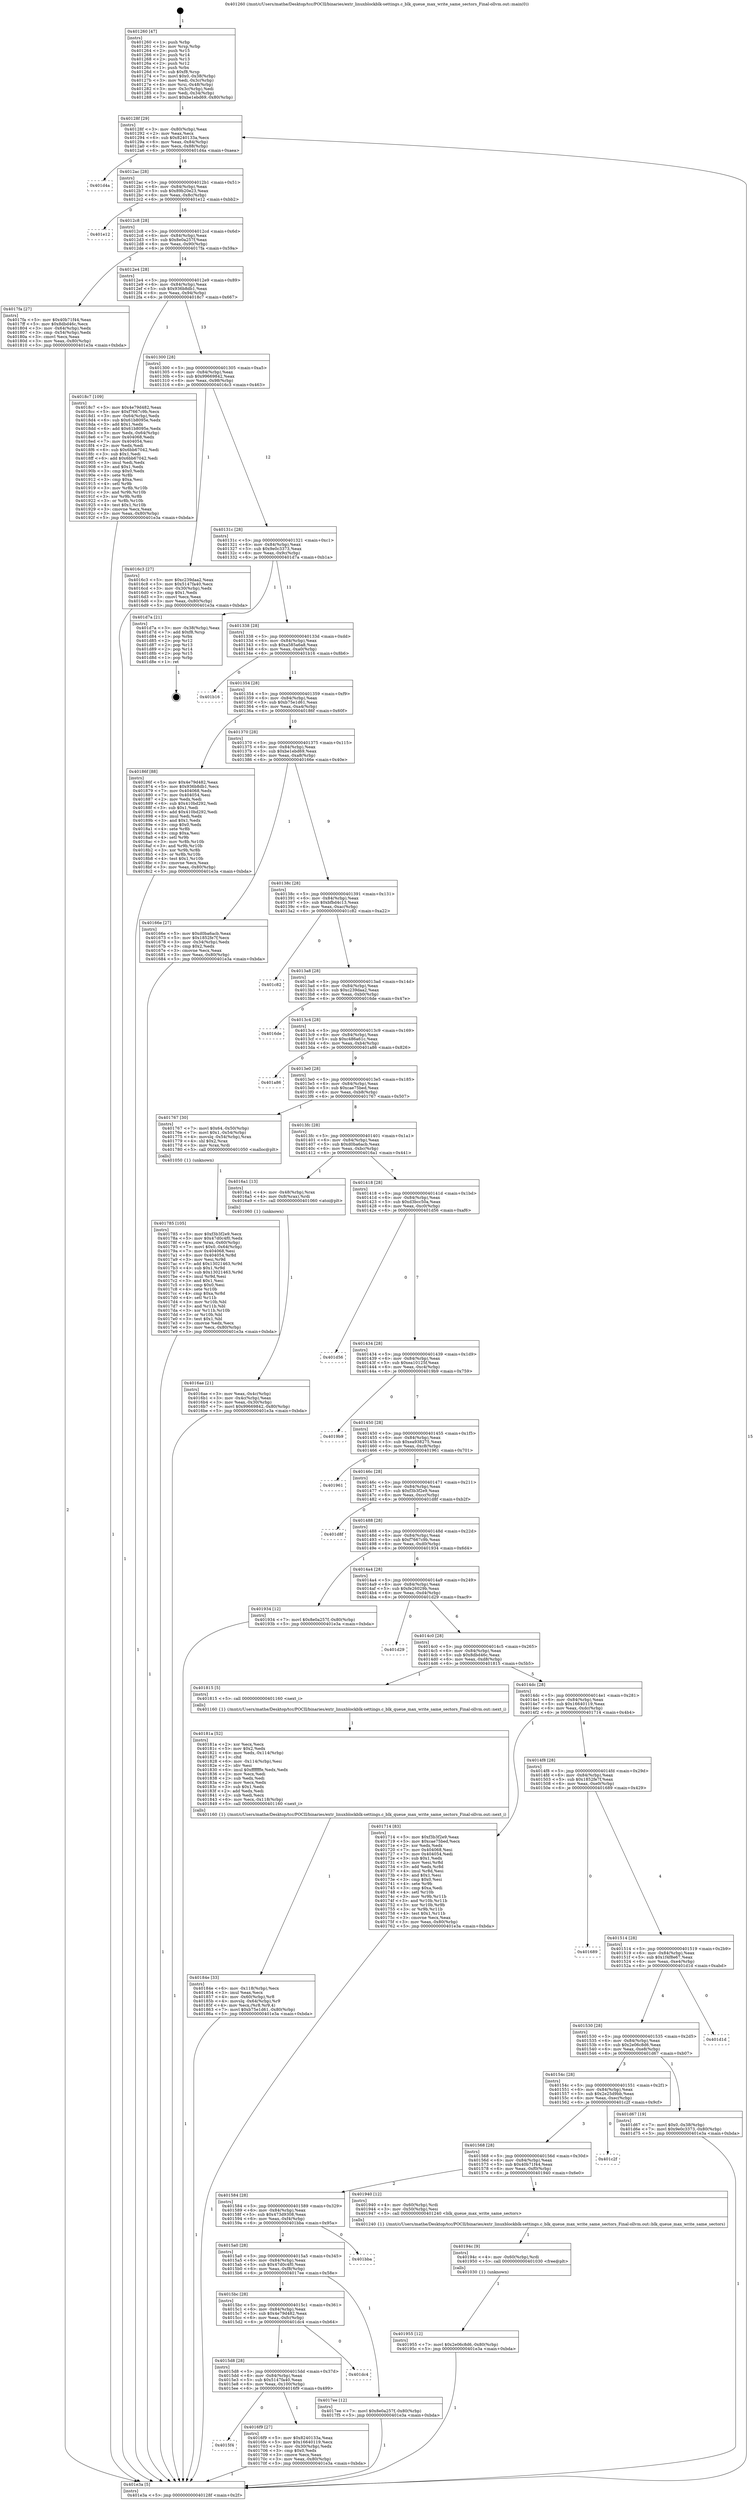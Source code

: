 digraph "0x401260" {
  label = "0x401260 (/mnt/c/Users/mathe/Desktop/tcc/POCII/binaries/extr_linuxblockblk-settings.c_blk_queue_max_write_same_sectors_Final-ollvm.out::main(0))"
  labelloc = "t"
  node[shape=record]

  Entry [label="",width=0.3,height=0.3,shape=circle,fillcolor=black,style=filled]
  "0x40128f" [label="{
     0x40128f [29]\l
     | [instrs]\l
     &nbsp;&nbsp;0x40128f \<+3\>: mov -0x80(%rbp),%eax\l
     &nbsp;&nbsp;0x401292 \<+2\>: mov %eax,%ecx\l
     &nbsp;&nbsp;0x401294 \<+6\>: sub $0x8240133a,%ecx\l
     &nbsp;&nbsp;0x40129a \<+6\>: mov %eax,-0x84(%rbp)\l
     &nbsp;&nbsp;0x4012a0 \<+6\>: mov %ecx,-0x88(%rbp)\l
     &nbsp;&nbsp;0x4012a6 \<+6\>: je 0000000000401d4a \<main+0xaea\>\l
  }"]
  "0x401d4a" [label="{
     0x401d4a\l
  }", style=dashed]
  "0x4012ac" [label="{
     0x4012ac [28]\l
     | [instrs]\l
     &nbsp;&nbsp;0x4012ac \<+5\>: jmp 00000000004012b1 \<main+0x51\>\l
     &nbsp;&nbsp;0x4012b1 \<+6\>: mov -0x84(%rbp),%eax\l
     &nbsp;&nbsp;0x4012b7 \<+5\>: sub $0x89b20e23,%eax\l
     &nbsp;&nbsp;0x4012bc \<+6\>: mov %eax,-0x8c(%rbp)\l
     &nbsp;&nbsp;0x4012c2 \<+6\>: je 0000000000401e12 \<main+0xbb2\>\l
  }"]
  Exit [label="",width=0.3,height=0.3,shape=circle,fillcolor=black,style=filled,peripheries=2]
  "0x401e12" [label="{
     0x401e12\l
  }", style=dashed]
  "0x4012c8" [label="{
     0x4012c8 [28]\l
     | [instrs]\l
     &nbsp;&nbsp;0x4012c8 \<+5\>: jmp 00000000004012cd \<main+0x6d\>\l
     &nbsp;&nbsp;0x4012cd \<+6\>: mov -0x84(%rbp),%eax\l
     &nbsp;&nbsp;0x4012d3 \<+5\>: sub $0x8e0a257f,%eax\l
     &nbsp;&nbsp;0x4012d8 \<+6\>: mov %eax,-0x90(%rbp)\l
     &nbsp;&nbsp;0x4012de \<+6\>: je 00000000004017fa \<main+0x59a\>\l
  }"]
  "0x401955" [label="{
     0x401955 [12]\l
     | [instrs]\l
     &nbsp;&nbsp;0x401955 \<+7\>: movl $0x2e06c8d6,-0x80(%rbp)\l
     &nbsp;&nbsp;0x40195c \<+5\>: jmp 0000000000401e3a \<main+0xbda\>\l
  }"]
  "0x4017fa" [label="{
     0x4017fa [27]\l
     | [instrs]\l
     &nbsp;&nbsp;0x4017fa \<+5\>: mov $0x40b71f44,%eax\l
     &nbsp;&nbsp;0x4017ff \<+5\>: mov $0x8dbd46c,%ecx\l
     &nbsp;&nbsp;0x401804 \<+3\>: mov -0x64(%rbp),%edx\l
     &nbsp;&nbsp;0x401807 \<+3\>: cmp -0x54(%rbp),%edx\l
     &nbsp;&nbsp;0x40180a \<+3\>: cmovl %ecx,%eax\l
     &nbsp;&nbsp;0x40180d \<+3\>: mov %eax,-0x80(%rbp)\l
     &nbsp;&nbsp;0x401810 \<+5\>: jmp 0000000000401e3a \<main+0xbda\>\l
  }"]
  "0x4012e4" [label="{
     0x4012e4 [28]\l
     | [instrs]\l
     &nbsp;&nbsp;0x4012e4 \<+5\>: jmp 00000000004012e9 \<main+0x89\>\l
     &nbsp;&nbsp;0x4012e9 \<+6\>: mov -0x84(%rbp),%eax\l
     &nbsp;&nbsp;0x4012ef \<+5\>: sub $0x936b8db1,%eax\l
     &nbsp;&nbsp;0x4012f4 \<+6\>: mov %eax,-0x94(%rbp)\l
     &nbsp;&nbsp;0x4012fa \<+6\>: je 00000000004018c7 \<main+0x667\>\l
  }"]
  "0x40194c" [label="{
     0x40194c [9]\l
     | [instrs]\l
     &nbsp;&nbsp;0x40194c \<+4\>: mov -0x60(%rbp),%rdi\l
     &nbsp;&nbsp;0x401950 \<+5\>: call 0000000000401030 \<free@plt\>\l
     | [calls]\l
     &nbsp;&nbsp;0x401030 \{1\} (unknown)\l
  }"]
  "0x4018c7" [label="{
     0x4018c7 [109]\l
     | [instrs]\l
     &nbsp;&nbsp;0x4018c7 \<+5\>: mov $0x4e79d482,%eax\l
     &nbsp;&nbsp;0x4018cc \<+5\>: mov $0xf7667c9b,%ecx\l
     &nbsp;&nbsp;0x4018d1 \<+3\>: mov -0x64(%rbp),%edx\l
     &nbsp;&nbsp;0x4018d4 \<+6\>: sub $0x61b8095e,%edx\l
     &nbsp;&nbsp;0x4018da \<+3\>: add $0x1,%edx\l
     &nbsp;&nbsp;0x4018dd \<+6\>: add $0x61b8095e,%edx\l
     &nbsp;&nbsp;0x4018e3 \<+3\>: mov %edx,-0x64(%rbp)\l
     &nbsp;&nbsp;0x4018e6 \<+7\>: mov 0x404068,%edx\l
     &nbsp;&nbsp;0x4018ed \<+7\>: mov 0x404054,%esi\l
     &nbsp;&nbsp;0x4018f4 \<+2\>: mov %edx,%edi\l
     &nbsp;&nbsp;0x4018f6 \<+6\>: sub $0x6bb67042,%edi\l
     &nbsp;&nbsp;0x4018fc \<+3\>: sub $0x1,%edi\l
     &nbsp;&nbsp;0x4018ff \<+6\>: add $0x6bb67042,%edi\l
     &nbsp;&nbsp;0x401905 \<+3\>: imul %edi,%edx\l
     &nbsp;&nbsp;0x401908 \<+3\>: and $0x1,%edx\l
     &nbsp;&nbsp;0x40190b \<+3\>: cmp $0x0,%edx\l
     &nbsp;&nbsp;0x40190e \<+4\>: sete %r8b\l
     &nbsp;&nbsp;0x401912 \<+3\>: cmp $0xa,%esi\l
     &nbsp;&nbsp;0x401915 \<+4\>: setl %r9b\l
     &nbsp;&nbsp;0x401919 \<+3\>: mov %r8b,%r10b\l
     &nbsp;&nbsp;0x40191c \<+3\>: and %r9b,%r10b\l
     &nbsp;&nbsp;0x40191f \<+3\>: xor %r9b,%r8b\l
     &nbsp;&nbsp;0x401922 \<+3\>: or %r8b,%r10b\l
     &nbsp;&nbsp;0x401925 \<+4\>: test $0x1,%r10b\l
     &nbsp;&nbsp;0x401929 \<+3\>: cmovne %ecx,%eax\l
     &nbsp;&nbsp;0x40192c \<+3\>: mov %eax,-0x80(%rbp)\l
     &nbsp;&nbsp;0x40192f \<+5\>: jmp 0000000000401e3a \<main+0xbda\>\l
  }"]
  "0x401300" [label="{
     0x401300 [28]\l
     | [instrs]\l
     &nbsp;&nbsp;0x401300 \<+5\>: jmp 0000000000401305 \<main+0xa5\>\l
     &nbsp;&nbsp;0x401305 \<+6\>: mov -0x84(%rbp),%eax\l
     &nbsp;&nbsp;0x40130b \<+5\>: sub $0x99669842,%eax\l
     &nbsp;&nbsp;0x401310 \<+6\>: mov %eax,-0x98(%rbp)\l
     &nbsp;&nbsp;0x401316 \<+6\>: je 00000000004016c3 \<main+0x463\>\l
  }"]
  "0x40184e" [label="{
     0x40184e [33]\l
     | [instrs]\l
     &nbsp;&nbsp;0x40184e \<+6\>: mov -0x118(%rbp),%ecx\l
     &nbsp;&nbsp;0x401854 \<+3\>: imul %eax,%ecx\l
     &nbsp;&nbsp;0x401857 \<+4\>: mov -0x60(%rbp),%r8\l
     &nbsp;&nbsp;0x40185b \<+4\>: movslq -0x64(%rbp),%r9\l
     &nbsp;&nbsp;0x40185f \<+4\>: mov %ecx,(%r8,%r9,4)\l
     &nbsp;&nbsp;0x401863 \<+7\>: movl $0xb75e1d61,-0x80(%rbp)\l
     &nbsp;&nbsp;0x40186a \<+5\>: jmp 0000000000401e3a \<main+0xbda\>\l
  }"]
  "0x4016c3" [label="{
     0x4016c3 [27]\l
     | [instrs]\l
     &nbsp;&nbsp;0x4016c3 \<+5\>: mov $0xc239daa2,%eax\l
     &nbsp;&nbsp;0x4016c8 \<+5\>: mov $0x5147fa40,%ecx\l
     &nbsp;&nbsp;0x4016cd \<+3\>: mov -0x30(%rbp),%edx\l
     &nbsp;&nbsp;0x4016d0 \<+3\>: cmp $0x1,%edx\l
     &nbsp;&nbsp;0x4016d3 \<+3\>: cmovl %ecx,%eax\l
     &nbsp;&nbsp;0x4016d6 \<+3\>: mov %eax,-0x80(%rbp)\l
     &nbsp;&nbsp;0x4016d9 \<+5\>: jmp 0000000000401e3a \<main+0xbda\>\l
  }"]
  "0x40131c" [label="{
     0x40131c [28]\l
     | [instrs]\l
     &nbsp;&nbsp;0x40131c \<+5\>: jmp 0000000000401321 \<main+0xc1\>\l
     &nbsp;&nbsp;0x401321 \<+6\>: mov -0x84(%rbp),%eax\l
     &nbsp;&nbsp;0x401327 \<+5\>: sub $0x9e0c3373,%eax\l
     &nbsp;&nbsp;0x40132c \<+6\>: mov %eax,-0x9c(%rbp)\l
     &nbsp;&nbsp;0x401332 \<+6\>: je 0000000000401d7a \<main+0xb1a\>\l
  }"]
  "0x40181a" [label="{
     0x40181a [52]\l
     | [instrs]\l
     &nbsp;&nbsp;0x40181a \<+2\>: xor %ecx,%ecx\l
     &nbsp;&nbsp;0x40181c \<+5\>: mov $0x2,%edx\l
     &nbsp;&nbsp;0x401821 \<+6\>: mov %edx,-0x114(%rbp)\l
     &nbsp;&nbsp;0x401827 \<+1\>: cltd\l
     &nbsp;&nbsp;0x401828 \<+6\>: mov -0x114(%rbp),%esi\l
     &nbsp;&nbsp;0x40182e \<+2\>: idiv %esi\l
     &nbsp;&nbsp;0x401830 \<+6\>: imul $0xfffffffe,%edx,%edx\l
     &nbsp;&nbsp;0x401836 \<+2\>: mov %ecx,%edi\l
     &nbsp;&nbsp;0x401838 \<+2\>: sub %edx,%edi\l
     &nbsp;&nbsp;0x40183a \<+2\>: mov %ecx,%edx\l
     &nbsp;&nbsp;0x40183c \<+3\>: sub $0x1,%edx\l
     &nbsp;&nbsp;0x40183f \<+2\>: add %edx,%edi\l
     &nbsp;&nbsp;0x401841 \<+2\>: sub %edi,%ecx\l
     &nbsp;&nbsp;0x401843 \<+6\>: mov %ecx,-0x118(%rbp)\l
     &nbsp;&nbsp;0x401849 \<+5\>: call 0000000000401160 \<next_i\>\l
     | [calls]\l
     &nbsp;&nbsp;0x401160 \{1\} (/mnt/c/Users/mathe/Desktop/tcc/POCII/binaries/extr_linuxblockblk-settings.c_blk_queue_max_write_same_sectors_Final-ollvm.out::next_i)\l
  }"]
  "0x401d7a" [label="{
     0x401d7a [21]\l
     | [instrs]\l
     &nbsp;&nbsp;0x401d7a \<+3\>: mov -0x38(%rbp),%eax\l
     &nbsp;&nbsp;0x401d7d \<+7\>: add $0xf8,%rsp\l
     &nbsp;&nbsp;0x401d84 \<+1\>: pop %rbx\l
     &nbsp;&nbsp;0x401d85 \<+2\>: pop %r12\l
     &nbsp;&nbsp;0x401d87 \<+2\>: pop %r13\l
     &nbsp;&nbsp;0x401d89 \<+2\>: pop %r14\l
     &nbsp;&nbsp;0x401d8b \<+2\>: pop %r15\l
     &nbsp;&nbsp;0x401d8d \<+1\>: pop %rbp\l
     &nbsp;&nbsp;0x401d8e \<+1\>: ret\l
  }"]
  "0x401338" [label="{
     0x401338 [28]\l
     | [instrs]\l
     &nbsp;&nbsp;0x401338 \<+5\>: jmp 000000000040133d \<main+0xdd\>\l
     &nbsp;&nbsp;0x40133d \<+6\>: mov -0x84(%rbp),%eax\l
     &nbsp;&nbsp;0x401343 \<+5\>: sub $0xa585a6a8,%eax\l
     &nbsp;&nbsp;0x401348 \<+6\>: mov %eax,-0xa0(%rbp)\l
     &nbsp;&nbsp;0x40134e \<+6\>: je 0000000000401b16 \<main+0x8b6\>\l
  }"]
  "0x401785" [label="{
     0x401785 [105]\l
     | [instrs]\l
     &nbsp;&nbsp;0x401785 \<+5\>: mov $0xf3b3f2e9,%ecx\l
     &nbsp;&nbsp;0x40178a \<+5\>: mov $0x47d0c4f0,%edx\l
     &nbsp;&nbsp;0x40178f \<+4\>: mov %rax,-0x60(%rbp)\l
     &nbsp;&nbsp;0x401793 \<+7\>: movl $0x0,-0x64(%rbp)\l
     &nbsp;&nbsp;0x40179a \<+7\>: mov 0x404068,%esi\l
     &nbsp;&nbsp;0x4017a1 \<+8\>: mov 0x404054,%r8d\l
     &nbsp;&nbsp;0x4017a9 \<+3\>: mov %esi,%r9d\l
     &nbsp;&nbsp;0x4017ac \<+7\>: add $0x13021463,%r9d\l
     &nbsp;&nbsp;0x4017b3 \<+4\>: sub $0x1,%r9d\l
     &nbsp;&nbsp;0x4017b7 \<+7\>: sub $0x13021463,%r9d\l
     &nbsp;&nbsp;0x4017be \<+4\>: imul %r9d,%esi\l
     &nbsp;&nbsp;0x4017c2 \<+3\>: and $0x1,%esi\l
     &nbsp;&nbsp;0x4017c5 \<+3\>: cmp $0x0,%esi\l
     &nbsp;&nbsp;0x4017c8 \<+4\>: sete %r10b\l
     &nbsp;&nbsp;0x4017cc \<+4\>: cmp $0xa,%r8d\l
     &nbsp;&nbsp;0x4017d0 \<+4\>: setl %r11b\l
     &nbsp;&nbsp;0x4017d4 \<+3\>: mov %r10b,%bl\l
     &nbsp;&nbsp;0x4017d7 \<+3\>: and %r11b,%bl\l
     &nbsp;&nbsp;0x4017da \<+3\>: xor %r11b,%r10b\l
     &nbsp;&nbsp;0x4017dd \<+3\>: or %r10b,%bl\l
     &nbsp;&nbsp;0x4017e0 \<+3\>: test $0x1,%bl\l
     &nbsp;&nbsp;0x4017e3 \<+3\>: cmovne %edx,%ecx\l
     &nbsp;&nbsp;0x4017e6 \<+3\>: mov %ecx,-0x80(%rbp)\l
     &nbsp;&nbsp;0x4017e9 \<+5\>: jmp 0000000000401e3a \<main+0xbda\>\l
  }"]
  "0x401b16" [label="{
     0x401b16\l
  }", style=dashed]
  "0x401354" [label="{
     0x401354 [28]\l
     | [instrs]\l
     &nbsp;&nbsp;0x401354 \<+5\>: jmp 0000000000401359 \<main+0xf9\>\l
     &nbsp;&nbsp;0x401359 \<+6\>: mov -0x84(%rbp),%eax\l
     &nbsp;&nbsp;0x40135f \<+5\>: sub $0xb75e1d61,%eax\l
     &nbsp;&nbsp;0x401364 \<+6\>: mov %eax,-0xa4(%rbp)\l
     &nbsp;&nbsp;0x40136a \<+6\>: je 000000000040186f \<main+0x60f\>\l
  }"]
  "0x4015f4" [label="{
     0x4015f4\l
  }", style=dashed]
  "0x40186f" [label="{
     0x40186f [88]\l
     | [instrs]\l
     &nbsp;&nbsp;0x40186f \<+5\>: mov $0x4e79d482,%eax\l
     &nbsp;&nbsp;0x401874 \<+5\>: mov $0x936b8db1,%ecx\l
     &nbsp;&nbsp;0x401879 \<+7\>: mov 0x404068,%edx\l
     &nbsp;&nbsp;0x401880 \<+7\>: mov 0x404054,%esi\l
     &nbsp;&nbsp;0x401887 \<+2\>: mov %edx,%edi\l
     &nbsp;&nbsp;0x401889 \<+6\>: sub $0x410bd292,%edi\l
     &nbsp;&nbsp;0x40188f \<+3\>: sub $0x1,%edi\l
     &nbsp;&nbsp;0x401892 \<+6\>: add $0x410bd292,%edi\l
     &nbsp;&nbsp;0x401898 \<+3\>: imul %edi,%edx\l
     &nbsp;&nbsp;0x40189b \<+3\>: and $0x1,%edx\l
     &nbsp;&nbsp;0x40189e \<+3\>: cmp $0x0,%edx\l
     &nbsp;&nbsp;0x4018a1 \<+4\>: sete %r8b\l
     &nbsp;&nbsp;0x4018a5 \<+3\>: cmp $0xa,%esi\l
     &nbsp;&nbsp;0x4018a8 \<+4\>: setl %r9b\l
     &nbsp;&nbsp;0x4018ac \<+3\>: mov %r8b,%r10b\l
     &nbsp;&nbsp;0x4018af \<+3\>: and %r9b,%r10b\l
     &nbsp;&nbsp;0x4018b2 \<+3\>: xor %r9b,%r8b\l
     &nbsp;&nbsp;0x4018b5 \<+3\>: or %r8b,%r10b\l
     &nbsp;&nbsp;0x4018b8 \<+4\>: test $0x1,%r10b\l
     &nbsp;&nbsp;0x4018bc \<+3\>: cmovne %ecx,%eax\l
     &nbsp;&nbsp;0x4018bf \<+3\>: mov %eax,-0x80(%rbp)\l
     &nbsp;&nbsp;0x4018c2 \<+5\>: jmp 0000000000401e3a \<main+0xbda\>\l
  }"]
  "0x401370" [label="{
     0x401370 [28]\l
     | [instrs]\l
     &nbsp;&nbsp;0x401370 \<+5\>: jmp 0000000000401375 \<main+0x115\>\l
     &nbsp;&nbsp;0x401375 \<+6\>: mov -0x84(%rbp),%eax\l
     &nbsp;&nbsp;0x40137b \<+5\>: sub $0xbe1ebd69,%eax\l
     &nbsp;&nbsp;0x401380 \<+6\>: mov %eax,-0xa8(%rbp)\l
     &nbsp;&nbsp;0x401386 \<+6\>: je 000000000040166e \<main+0x40e\>\l
  }"]
  "0x4016f9" [label="{
     0x4016f9 [27]\l
     | [instrs]\l
     &nbsp;&nbsp;0x4016f9 \<+5\>: mov $0x8240133a,%eax\l
     &nbsp;&nbsp;0x4016fe \<+5\>: mov $0x16640119,%ecx\l
     &nbsp;&nbsp;0x401703 \<+3\>: mov -0x30(%rbp),%edx\l
     &nbsp;&nbsp;0x401706 \<+3\>: cmp $0x0,%edx\l
     &nbsp;&nbsp;0x401709 \<+3\>: cmove %ecx,%eax\l
     &nbsp;&nbsp;0x40170c \<+3\>: mov %eax,-0x80(%rbp)\l
     &nbsp;&nbsp;0x40170f \<+5\>: jmp 0000000000401e3a \<main+0xbda\>\l
  }"]
  "0x40166e" [label="{
     0x40166e [27]\l
     | [instrs]\l
     &nbsp;&nbsp;0x40166e \<+5\>: mov $0xd0ba6acb,%eax\l
     &nbsp;&nbsp;0x401673 \<+5\>: mov $0x1852fe7f,%ecx\l
     &nbsp;&nbsp;0x401678 \<+3\>: mov -0x34(%rbp),%edx\l
     &nbsp;&nbsp;0x40167b \<+3\>: cmp $0x2,%edx\l
     &nbsp;&nbsp;0x40167e \<+3\>: cmovne %ecx,%eax\l
     &nbsp;&nbsp;0x401681 \<+3\>: mov %eax,-0x80(%rbp)\l
     &nbsp;&nbsp;0x401684 \<+5\>: jmp 0000000000401e3a \<main+0xbda\>\l
  }"]
  "0x40138c" [label="{
     0x40138c [28]\l
     | [instrs]\l
     &nbsp;&nbsp;0x40138c \<+5\>: jmp 0000000000401391 \<main+0x131\>\l
     &nbsp;&nbsp;0x401391 \<+6\>: mov -0x84(%rbp),%eax\l
     &nbsp;&nbsp;0x401397 \<+5\>: sub $0xbfbd4c13,%eax\l
     &nbsp;&nbsp;0x40139c \<+6\>: mov %eax,-0xac(%rbp)\l
     &nbsp;&nbsp;0x4013a2 \<+6\>: je 0000000000401c82 \<main+0xa22\>\l
  }"]
  "0x401e3a" [label="{
     0x401e3a [5]\l
     | [instrs]\l
     &nbsp;&nbsp;0x401e3a \<+5\>: jmp 000000000040128f \<main+0x2f\>\l
  }"]
  "0x401260" [label="{
     0x401260 [47]\l
     | [instrs]\l
     &nbsp;&nbsp;0x401260 \<+1\>: push %rbp\l
     &nbsp;&nbsp;0x401261 \<+3\>: mov %rsp,%rbp\l
     &nbsp;&nbsp;0x401264 \<+2\>: push %r15\l
     &nbsp;&nbsp;0x401266 \<+2\>: push %r14\l
     &nbsp;&nbsp;0x401268 \<+2\>: push %r13\l
     &nbsp;&nbsp;0x40126a \<+2\>: push %r12\l
     &nbsp;&nbsp;0x40126c \<+1\>: push %rbx\l
     &nbsp;&nbsp;0x40126d \<+7\>: sub $0xf8,%rsp\l
     &nbsp;&nbsp;0x401274 \<+7\>: movl $0x0,-0x38(%rbp)\l
     &nbsp;&nbsp;0x40127b \<+3\>: mov %edi,-0x3c(%rbp)\l
     &nbsp;&nbsp;0x40127e \<+4\>: mov %rsi,-0x48(%rbp)\l
     &nbsp;&nbsp;0x401282 \<+3\>: mov -0x3c(%rbp),%edi\l
     &nbsp;&nbsp;0x401285 \<+3\>: mov %edi,-0x34(%rbp)\l
     &nbsp;&nbsp;0x401288 \<+7\>: movl $0xbe1ebd69,-0x80(%rbp)\l
  }"]
  "0x4015d8" [label="{
     0x4015d8 [28]\l
     | [instrs]\l
     &nbsp;&nbsp;0x4015d8 \<+5\>: jmp 00000000004015dd \<main+0x37d\>\l
     &nbsp;&nbsp;0x4015dd \<+6\>: mov -0x84(%rbp),%eax\l
     &nbsp;&nbsp;0x4015e3 \<+5\>: sub $0x5147fa40,%eax\l
     &nbsp;&nbsp;0x4015e8 \<+6\>: mov %eax,-0x100(%rbp)\l
     &nbsp;&nbsp;0x4015ee \<+6\>: je 00000000004016f9 \<main+0x499\>\l
  }"]
  "0x401c82" [label="{
     0x401c82\l
  }", style=dashed]
  "0x4013a8" [label="{
     0x4013a8 [28]\l
     | [instrs]\l
     &nbsp;&nbsp;0x4013a8 \<+5\>: jmp 00000000004013ad \<main+0x14d\>\l
     &nbsp;&nbsp;0x4013ad \<+6\>: mov -0x84(%rbp),%eax\l
     &nbsp;&nbsp;0x4013b3 \<+5\>: sub $0xc239daa2,%eax\l
     &nbsp;&nbsp;0x4013b8 \<+6\>: mov %eax,-0xb0(%rbp)\l
     &nbsp;&nbsp;0x4013be \<+6\>: je 00000000004016de \<main+0x47e\>\l
  }"]
  "0x401dc4" [label="{
     0x401dc4\l
  }", style=dashed]
  "0x4016de" [label="{
     0x4016de\l
  }", style=dashed]
  "0x4013c4" [label="{
     0x4013c4 [28]\l
     | [instrs]\l
     &nbsp;&nbsp;0x4013c4 \<+5\>: jmp 00000000004013c9 \<main+0x169\>\l
     &nbsp;&nbsp;0x4013c9 \<+6\>: mov -0x84(%rbp),%eax\l
     &nbsp;&nbsp;0x4013cf \<+5\>: sub $0xc486a61c,%eax\l
     &nbsp;&nbsp;0x4013d4 \<+6\>: mov %eax,-0xb4(%rbp)\l
     &nbsp;&nbsp;0x4013da \<+6\>: je 0000000000401a86 \<main+0x826\>\l
  }"]
  "0x4015bc" [label="{
     0x4015bc [28]\l
     | [instrs]\l
     &nbsp;&nbsp;0x4015bc \<+5\>: jmp 00000000004015c1 \<main+0x361\>\l
     &nbsp;&nbsp;0x4015c1 \<+6\>: mov -0x84(%rbp),%eax\l
     &nbsp;&nbsp;0x4015c7 \<+5\>: sub $0x4e79d482,%eax\l
     &nbsp;&nbsp;0x4015cc \<+6\>: mov %eax,-0xfc(%rbp)\l
     &nbsp;&nbsp;0x4015d2 \<+6\>: je 0000000000401dc4 \<main+0xb64\>\l
  }"]
  "0x401a86" [label="{
     0x401a86\l
  }", style=dashed]
  "0x4013e0" [label="{
     0x4013e0 [28]\l
     | [instrs]\l
     &nbsp;&nbsp;0x4013e0 \<+5\>: jmp 00000000004013e5 \<main+0x185\>\l
     &nbsp;&nbsp;0x4013e5 \<+6\>: mov -0x84(%rbp),%eax\l
     &nbsp;&nbsp;0x4013eb \<+5\>: sub $0xcae75bed,%eax\l
     &nbsp;&nbsp;0x4013f0 \<+6\>: mov %eax,-0xb8(%rbp)\l
     &nbsp;&nbsp;0x4013f6 \<+6\>: je 0000000000401767 \<main+0x507\>\l
  }"]
  "0x4017ee" [label="{
     0x4017ee [12]\l
     | [instrs]\l
     &nbsp;&nbsp;0x4017ee \<+7\>: movl $0x8e0a257f,-0x80(%rbp)\l
     &nbsp;&nbsp;0x4017f5 \<+5\>: jmp 0000000000401e3a \<main+0xbda\>\l
  }"]
  "0x401767" [label="{
     0x401767 [30]\l
     | [instrs]\l
     &nbsp;&nbsp;0x401767 \<+7\>: movl $0x64,-0x50(%rbp)\l
     &nbsp;&nbsp;0x40176e \<+7\>: movl $0x1,-0x54(%rbp)\l
     &nbsp;&nbsp;0x401775 \<+4\>: movslq -0x54(%rbp),%rax\l
     &nbsp;&nbsp;0x401779 \<+4\>: shl $0x2,%rax\l
     &nbsp;&nbsp;0x40177d \<+3\>: mov %rax,%rdi\l
     &nbsp;&nbsp;0x401780 \<+5\>: call 0000000000401050 \<malloc@plt\>\l
     | [calls]\l
     &nbsp;&nbsp;0x401050 \{1\} (unknown)\l
  }"]
  "0x4013fc" [label="{
     0x4013fc [28]\l
     | [instrs]\l
     &nbsp;&nbsp;0x4013fc \<+5\>: jmp 0000000000401401 \<main+0x1a1\>\l
     &nbsp;&nbsp;0x401401 \<+6\>: mov -0x84(%rbp),%eax\l
     &nbsp;&nbsp;0x401407 \<+5\>: sub $0xd0ba6acb,%eax\l
     &nbsp;&nbsp;0x40140c \<+6\>: mov %eax,-0xbc(%rbp)\l
     &nbsp;&nbsp;0x401412 \<+6\>: je 00000000004016a1 \<main+0x441\>\l
  }"]
  "0x4015a0" [label="{
     0x4015a0 [28]\l
     | [instrs]\l
     &nbsp;&nbsp;0x4015a0 \<+5\>: jmp 00000000004015a5 \<main+0x345\>\l
     &nbsp;&nbsp;0x4015a5 \<+6\>: mov -0x84(%rbp),%eax\l
     &nbsp;&nbsp;0x4015ab \<+5\>: sub $0x47d0c4f0,%eax\l
     &nbsp;&nbsp;0x4015b0 \<+6\>: mov %eax,-0xf8(%rbp)\l
     &nbsp;&nbsp;0x4015b6 \<+6\>: je 00000000004017ee \<main+0x58e\>\l
  }"]
  "0x4016a1" [label="{
     0x4016a1 [13]\l
     | [instrs]\l
     &nbsp;&nbsp;0x4016a1 \<+4\>: mov -0x48(%rbp),%rax\l
     &nbsp;&nbsp;0x4016a5 \<+4\>: mov 0x8(%rax),%rdi\l
     &nbsp;&nbsp;0x4016a9 \<+5\>: call 0000000000401060 \<atoi@plt\>\l
     | [calls]\l
     &nbsp;&nbsp;0x401060 \{1\} (unknown)\l
  }"]
  "0x401418" [label="{
     0x401418 [28]\l
     | [instrs]\l
     &nbsp;&nbsp;0x401418 \<+5\>: jmp 000000000040141d \<main+0x1bd\>\l
     &nbsp;&nbsp;0x40141d \<+6\>: mov -0x84(%rbp),%eax\l
     &nbsp;&nbsp;0x401423 \<+5\>: sub $0xd3bcc50a,%eax\l
     &nbsp;&nbsp;0x401428 \<+6\>: mov %eax,-0xc0(%rbp)\l
     &nbsp;&nbsp;0x40142e \<+6\>: je 0000000000401d56 \<main+0xaf6\>\l
  }"]
  "0x4016ae" [label="{
     0x4016ae [21]\l
     | [instrs]\l
     &nbsp;&nbsp;0x4016ae \<+3\>: mov %eax,-0x4c(%rbp)\l
     &nbsp;&nbsp;0x4016b1 \<+3\>: mov -0x4c(%rbp),%eax\l
     &nbsp;&nbsp;0x4016b4 \<+3\>: mov %eax,-0x30(%rbp)\l
     &nbsp;&nbsp;0x4016b7 \<+7\>: movl $0x99669842,-0x80(%rbp)\l
     &nbsp;&nbsp;0x4016be \<+5\>: jmp 0000000000401e3a \<main+0xbda\>\l
  }"]
  "0x401bba" [label="{
     0x401bba\l
  }", style=dashed]
  "0x401d56" [label="{
     0x401d56\l
  }", style=dashed]
  "0x401434" [label="{
     0x401434 [28]\l
     | [instrs]\l
     &nbsp;&nbsp;0x401434 \<+5\>: jmp 0000000000401439 \<main+0x1d9\>\l
     &nbsp;&nbsp;0x401439 \<+6\>: mov -0x84(%rbp),%eax\l
     &nbsp;&nbsp;0x40143f \<+5\>: sub $0xea10125f,%eax\l
     &nbsp;&nbsp;0x401444 \<+6\>: mov %eax,-0xc4(%rbp)\l
     &nbsp;&nbsp;0x40144a \<+6\>: je 00000000004019b9 \<main+0x759\>\l
  }"]
  "0x401584" [label="{
     0x401584 [28]\l
     | [instrs]\l
     &nbsp;&nbsp;0x401584 \<+5\>: jmp 0000000000401589 \<main+0x329\>\l
     &nbsp;&nbsp;0x401589 \<+6\>: mov -0x84(%rbp),%eax\l
     &nbsp;&nbsp;0x40158f \<+5\>: sub $0x473d9308,%eax\l
     &nbsp;&nbsp;0x401594 \<+6\>: mov %eax,-0xf4(%rbp)\l
     &nbsp;&nbsp;0x40159a \<+6\>: je 0000000000401bba \<main+0x95a\>\l
  }"]
  "0x4019b9" [label="{
     0x4019b9\l
  }", style=dashed]
  "0x401450" [label="{
     0x401450 [28]\l
     | [instrs]\l
     &nbsp;&nbsp;0x401450 \<+5\>: jmp 0000000000401455 \<main+0x1f5\>\l
     &nbsp;&nbsp;0x401455 \<+6\>: mov -0x84(%rbp),%eax\l
     &nbsp;&nbsp;0x40145b \<+5\>: sub $0xea938275,%eax\l
     &nbsp;&nbsp;0x401460 \<+6\>: mov %eax,-0xc8(%rbp)\l
     &nbsp;&nbsp;0x401466 \<+6\>: je 0000000000401961 \<main+0x701\>\l
  }"]
  "0x401940" [label="{
     0x401940 [12]\l
     | [instrs]\l
     &nbsp;&nbsp;0x401940 \<+4\>: mov -0x60(%rbp),%rdi\l
     &nbsp;&nbsp;0x401944 \<+3\>: mov -0x50(%rbp),%esi\l
     &nbsp;&nbsp;0x401947 \<+5\>: call 0000000000401240 \<blk_queue_max_write_same_sectors\>\l
     | [calls]\l
     &nbsp;&nbsp;0x401240 \{1\} (/mnt/c/Users/mathe/Desktop/tcc/POCII/binaries/extr_linuxblockblk-settings.c_blk_queue_max_write_same_sectors_Final-ollvm.out::blk_queue_max_write_same_sectors)\l
  }"]
  "0x401961" [label="{
     0x401961\l
  }", style=dashed]
  "0x40146c" [label="{
     0x40146c [28]\l
     | [instrs]\l
     &nbsp;&nbsp;0x40146c \<+5\>: jmp 0000000000401471 \<main+0x211\>\l
     &nbsp;&nbsp;0x401471 \<+6\>: mov -0x84(%rbp),%eax\l
     &nbsp;&nbsp;0x401477 \<+5\>: sub $0xf3b3f2e9,%eax\l
     &nbsp;&nbsp;0x40147c \<+6\>: mov %eax,-0xcc(%rbp)\l
     &nbsp;&nbsp;0x401482 \<+6\>: je 0000000000401d8f \<main+0xb2f\>\l
  }"]
  "0x401568" [label="{
     0x401568 [28]\l
     | [instrs]\l
     &nbsp;&nbsp;0x401568 \<+5\>: jmp 000000000040156d \<main+0x30d\>\l
     &nbsp;&nbsp;0x40156d \<+6\>: mov -0x84(%rbp),%eax\l
     &nbsp;&nbsp;0x401573 \<+5\>: sub $0x40b71f44,%eax\l
     &nbsp;&nbsp;0x401578 \<+6\>: mov %eax,-0xf0(%rbp)\l
     &nbsp;&nbsp;0x40157e \<+6\>: je 0000000000401940 \<main+0x6e0\>\l
  }"]
  "0x401d8f" [label="{
     0x401d8f\l
  }", style=dashed]
  "0x401488" [label="{
     0x401488 [28]\l
     | [instrs]\l
     &nbsp;&nbsp;0x401488 \<+5\>: jmp 000000000040148d \<main+0x22d\>\l
     &nbsp;&nbsp;0x40148d \<+6\>: mov -0x84(%rbp),%eax\l
     &nbsp;&nbsp;0x401493 \<+5\>: sub $0xf7667c9b,%eax\l
     &nbsp;&nbsp;0x401498 \<+6\>: mov %eax,-0xd0(%rbp)\l
     &nbsp;&nbsp;0x40149e \<+6\>: je 0000000000401934 \<main+0x6d4\>\l
  }"]
  "0x401c2f" [label="{
     0x401c2f\l
  }", style=dashed]
  "0x401934" [label="{
     0x401934 [12]\l
     | [instrs]\l
     &nbsp;&nbsp;0x401934 \<+7\>: movl $0x8e0a257f,-0x80(%rbp)\l
     &nbsp;&nbsp;0x40193b \<+5\>: jmp 0000000000401e3a \<main+0xbda\>\l
  }"]
  "0x4014a4" [label="{
     0x4014a4 [28]\l
     | [instrs]\l
     &nbsp;&nbsp;0x4014a4 \<+5\>: jmp 00000000004014a9 \<main+0x249\>\l
     &nbsp;&nbsp;0x4014a9 \<+6\>: mov -0x84(%rbp),%eax\l
     &nbsp;&nbsp;0x4014af \<+5\>: sub $0xfe26029b,%eax\l
     &nbsp;&nbsp;0x4014b4 \<+6\>: mov %eax,-0xd4(%rbp)\l
     &nbsp;&nbsp;0x4014ba \<+6\>: je 0000000000401d29 \<main+0xac9\>\l
  }"]
  "0x40154c" [label="{
     0x40154c [28]\l
     | [instrs]\l
     &nbsp;&nbsp;0x40154c \<+5\>: jmp 0000000000401551 \<main+0x2f1\>\l
     &nbsp;&nbsp;0x401551 \<+6\>: mov -0x84(%rbp),%eax\l
     &nbsp;&nbsp;0x401557 \<+5\>: sub $0x2e25d9bb,%eax\l
     &nbsp;&nbsp;0x40155c \<+6\>: mov %eax,-0xec(%rbp)\l
     &nbsp;&nbsp;0x401562 \<+6\>: je 0000000000401c2f \<main+0x9cf\>\l
  }"]
  "0x401d29" [label="{
     0x401d29\l
  }", style=dashed]
  "0x4014c0" [label="{
     0x4014c0 [28]\l
     | [instrs]\l
     &nbsp;&nbsp;0x4014c0 \<+5\>: jmp 00000000004014c5 \<main+0x265\>\l
     &nbsp;&nbsp;0x4014c5 \<+6\>: mov -0x84(%rbp),%eax\l
     &nbsp;&nbsp;0x4014cb \<+5\>: sub $0x8dbd46c,%eax\l
     &nbsp;&nbsp;0x4014d0 \<+6\>: mov %eax,-0xd8(%rbp)\l
     &nbsp;&nbsp;0x4014d6 \<+6\>: je 0000000000401815 \<main+0x5b5\>\l
  }"]
  "0x401d67" [label="{
     0x401d67 [19]\l
     | [instrs]\l
     &nbsp;&nbsp;0x401d67 \<+7\>: movl $0x0,-0x38(%rbp)\l
     &nbsp;&nbsp;0x401d6e \<+7\>: movl $0x9e0c3373,-0x80(%rbp)\l
     &nbsp;&nbsp;0x401d75 \<+5\>: jmp 0000000000401e3a \<main+0xbda\>\l
  }"]
  "0x401815" [label="{
     0x401815 [5]\l
     | [instrs]\l
     &nbsp;&nbsp;0x401815 \<+5\>: call 0000000000401160 \<next_i\>\l
     | [calls]\l
     &nbsp;&nbsp;0x401160 \{1\} (/mnt/c/Users/mathe/Desktop/tcc/POCII/binaries/extr_linuxblockblk-settings.c_blk_queue_max_write_same_sectors_Final-ollvm.out::next_i)\l
  }"]
  "0x4014dc" [label="{
     0x4014dc [28]\l
     | [instrs]\l
     &nbsp;&nbsp;0x4014dc \<+5\>: jmp 00000000004014e1 \<main+0x281\>\l
     &nbsp;&nbsp;0x4014e1 \<+6\>: mov -0x84(%rbp),%eax\l
     &nbsp;&nbsp;0x4014e7 \<+5\>: sub $0x16640119,%eax\l
     &nbsp;&nbsp;0x4014ec \<+6\>: mov %eax,-0xdc(%rbp)\l
     &nbsp;&nbsp;0x4014f2 \<+6\>: je 0000000000401714 \<main+0x4b4\>\l
  }"]
  "0x401530" [label="{
     0x401530 [28]\l
     | [instrs]\l
     &nbsp;&nbsp;0x401530 \<+5\>: jmp 0000000000401535 \<main+0x2d5\>\l
     &nbsp;&nbsp;0x401535 \<+6\>: mov -0x84(%rbp),%eax\l
     &nbsp;&nbsp;0x40153b \<+5\>: sub $0x2e06c8d6,%eax\l
     &nbsp;&nbsp;0x401540 \<+6\>: mov %eax,-0xe8(%rbp)\l
     &nbsp;&nbsp;0x401546 \<+6\>: je 0000000000401d67 \<main+0xb07\>\l
  }"]
  "0x401714" [label="{
     0x401714 [83]\l
     | [instrs]\l
     &nbsp;&nbsp;0x401714 \<+5\>: mov $0xf3b3f2e9,%eax\l
     &nbsp;&nbsp;0x401719 \<+5\>: mov $0xcae75bed,%ecx\l
     &nbsp;&nbsp;0x40171e \<+2\>: xor %edx,%edx\l
     &nbsp;&nbsp;0x401720 \<+7\>: mov 0x404068,%esi\l
     &nbsp;&nbsp;0x401727 \<+7\>: mov 0x404054,%edi\l
     &nbsp;&nbsp;0x40172e \<+3\>: sub $0x1,%edx\l
     &nbsp;&nbsp;0x401731 \<+3\>: mov %esi,%r8d\l
     &nbsp;&nbsp;0x401734 \<+3\>: add %edx,%r8d\l
     &nbsp;&nbsp;0x401737 \<+4\>: imul %r8d,%esi\l
     &nbsp;&nbsp;0x40173b \<+3\>: and $0x1,%esi\l
     &nbsp;&nbsp;0x40173e \<+3\>: cmp $0x0,%esi\l
     &nbsp;&nbsp;0x401741 \<+4\>: sete %r9b\l
     &nbsp;&nbsp;0x401745 \<+3\>: cmp $0xa,%edi\l
     &nbsp;&nbsp;0x401748 \<+4\>: setl %r10b\l
     &nbsp;&nbsp;0x40174c \<+3\>: mov %r9b,%r11b\l
     &nbsp;&nbsp;0x40174f \<+3\>: and %r10b,%r11b\l
     &nbsp;&nbsp;0x401752 \<+3\>: xor %r10b,%r9b\l
     &nbsp;&nbsp;0x401755 \<+3\>: or %r9b,%r11b\l
     &nbsp;&nbsp;0x401758 \<+4\>: test $0x1,%r11b\l
     &nbsp;&nbsp;0x40175c \<+3\>: cmovne %ecx,%eax\l
     &nbsp;&nbsp;0x40175f \<+3\>: mov %eax,-0x80(%rbp)\l
     &nbsp;&nbsp;0x401762 \<+5\>: jmp 0000000000401e3a \<main+0xbda\>\l
  }"]
  "0x4014f8" [label="{
     0x4014f8 [28]\l
     | [instrs]\l
     &nbsp;&nbsp;0x4014f8 \<+5\>: jmp 00000000004014fd \<main+0x29d\>\l
     &nbsp;&nbsp;0x4014fd \<+6\>: mov -0x84(%rbp),%eax\l
     &nbsp;&nbsp;0x401503 \<+5\>: sub $0x1852fe7f,%eax\l
     &nbsp;&nbsp;0x401508 \<+6\>: mov %eax,-0xe0(%rbp)\l
     &nbsp;&nbsp;0x40150e \<+6\>: je 0000000000401689 \<main+0x429\>\l
  }"]
  "0x401d1d" [label="{
     0x401d1d\l
  }", style=dashed]
  "0x401689" [label="{
     0x401689\l
  }", style=dashed]
  "0x401514" [label="{
     0x401514 [28]\l
     | [instrs]\l
     &nbsp;&nbsp;0x401514 \<+5\>: jmp 0000000000401519 \<main+0x2b9\>\l
     &nbsp;&nbsp;0x401519 \<+6\>: mov -0x84(%rbp),%eax\l
     &nbsp;&nbsp;0x40151f \<+5\>: sub $0x1f4f8e67,%eax\l
     &nbsp;&nbsp;0x401524 \<+6\>: mov %eax,-0xe4(%rbp)\l
     &nbsp;&nbsp;0x40152a \<+6\>: je 0000000000401d1d \<main+0xabd\>\l
  }"]
  Entry -> "0x401260" [label=" 1"]
  "0x40128f" -> "0x401d4a" [label=" 0"]
  "0x40128f" -> "0x4012ac" [label=" 16"]
  "0x401d7a" -> Exit [label=" 1"]
  "0x4012ac" -> "0x401e12" [label=" 0"]
  "0x4012ac" -> "0x4012c8" [label=" 16"]
  "0x401d67" -> "0x401e3a" [label=" 1"]
  "0x4012c8" -> "0x4017fa" [label=" 2"]
  "0x4012c8" -> "0x4012e4" [label=" 14"]
  "0x401955" -> "0x401e3a" [label=" 1"]
  "0x4012e4" -> "0x4018c7" [label=" 1"]
  "0x4012e4" -> "0x401300" [label=" 13"]
  "0x40194c" -> "0x401955" [label=" 1"]
  "0x401300" -> "0x4016c3" [label=" 1"]
  "0x401300" -> "0x40131c" [label=" 12"]
  "0x401940" -> "0x40194c" [label=" 1"]
  "0x40131c" -> "0x401d7a" [label=" 1"]
  "0x40131c" -> "0x401338" [label=" 11"]
  "0x401934" -> "0x401e3a" [label=" 1"]
  "0x401338" -> "0x401b16" [label=" 0"]
  "0x401338" -> "0x401354" [label=" 11"]
  "0x4018c7" -> "0x401e3a" [label=" 1"]
  "0x401354" -> "0x40186f" [label=" 1"]
  "0x401354" -> "0x401370" [label=" 10"]
  "0x40186f" -> "0x401e3a" [label=" 1"]
  "0x401370" -> "0x40166e" [label=" 1"]
  "0x401370" -> "0x40138c" [label=" 9"]
  "0x40166e" -> "0x401e3a" [label=" 1"]
  "0x401260" -> "0x40128f" [label=" 1"]
  "0x401e3a" -> "0x40128f" [label=" 15"]
  "0x40184e" -> "0x401e3a" [label=" 1"]
  "0x40138c" -> "0x401c82" [label=" 0"]
  "0x40138c" -> "0x4013a8" [label=" 9"]
  "0x401815" -> "0x40181a" [label=" 1"]
  "0x4013a8" -> "0x4016de" [label=" 0"]
  "0x4013a8" -> "0x4013c4" [label=" 9"]
  "0x4017fa" -> "0x401e3a" [label=" 2"]
  "0x4013c4" -> "0x401a86" [label=" 0"]
  "0x4013c4" -> "0x4013e0" [label=" 9"]
  "0x401785" -> "0x401e3a" [label=" 1"]
  "0x4013e0" -> "0x401767" [label=" 1"]
  "0x4013e0" -> "0x4013fc" [label=" 8"]
  "0x401767" -> "0x401785" [label=" 1"]
  "0x4013fc" -> "0x4016a1" [label=" 1"]
  "0x4013fc" -> "0x401418" [label=" 7"]
  "0x4016a1" -> "0x4016ae" [label=" 1"]
  "0x4016ae" -> "0x401e3a" [label=" 1"]
  "0x4016c3" -> "0x401e3a" [label=" 1"]
  "0x4016f9" -> "0x401e3a" [label=" 1"]
  "0x401418" -> "0x401d56" [label=" 0"]
  "0x401418" -> "0x401434" [label=" 7"]
  "0x4015d8" -> "0x4015f4" [label=" 0"]
  "0x401434" -> "0x4019b9" [label=" 0"]
  "0x401434" -> "0x401450" [label=" 7"]
  "0x40181a" -> "0x40184e" [label=" 1"]
  "0x401450" -> "0x401961" [label=" 0"]
  "0x401450" -> "0x40146c" [label=" 7"]
  "0x4015bc" -> "0x4015d8" [label=" 1"]
  "0x40146c" -> "0x401d8f" [label=" 0"]
  "0x40146c" -> "0x401488" [label=" 7"]
  "0x4017ee" -> "0x401e3a" [label=" 1"]
  "0x401488" -> "0x401934" [label=" 1"]
  "0x401488" -> "0x4014a4" [label=" 6"]
  "0x4015a0" -> "0x4015bc" [label=" 1"]
  "0x4014a4" -> "0x401d29" [label=" 0"]
  "0x4014a4" -> "0x4014c0" [label=" 6"]
  "0x401714" -> "0x401e3a" [label=" 1"]
  "0x4014c0" -> "0x401815" [label=" 1"]
  "0x4014c0" -> "0x4014dc" [label=" 5"]
  "0x401584" -> "0x4015a0" [label=" 2"]
  "0x4014dc" -> "0x401714" [label=" 1"]
  "0x4014dc" -> "0x4014f8" [label=" 4"]
  "0x4015d8" -> "0x4016f9" [label=" 1"]
  "0x4014f8" -> "0x401689" [label=" 0"]
  "0x4014f8" -> "0x401514" [label=" 4"]
  "0x401568" -> "0x401584" [label=" 2"]
  "0x401514" -> "0x401d1d" [label=" 0"]
  "0x401514" -> "0x401530" [label=" 4"]
  "0x401584" -> "0x401bba" [label=" 0"]
  "0x401530" -> "0x401d67" [label=" 1"]
  "0x401530" -> "0x40154c" [label=" 3"]
  "0x4015a0" -> "0x4017ee" [label=" 1"]
  "0x40154c" -> "0x401c2f" [label=" 0"]
  "0x40154c" -> "0x401568" [label=" 3"]
  "0x4015bc" -> "0x401dc4" [label=" 0"]
  "0x401568" -> "0x401940" [label=" 1"]
}
